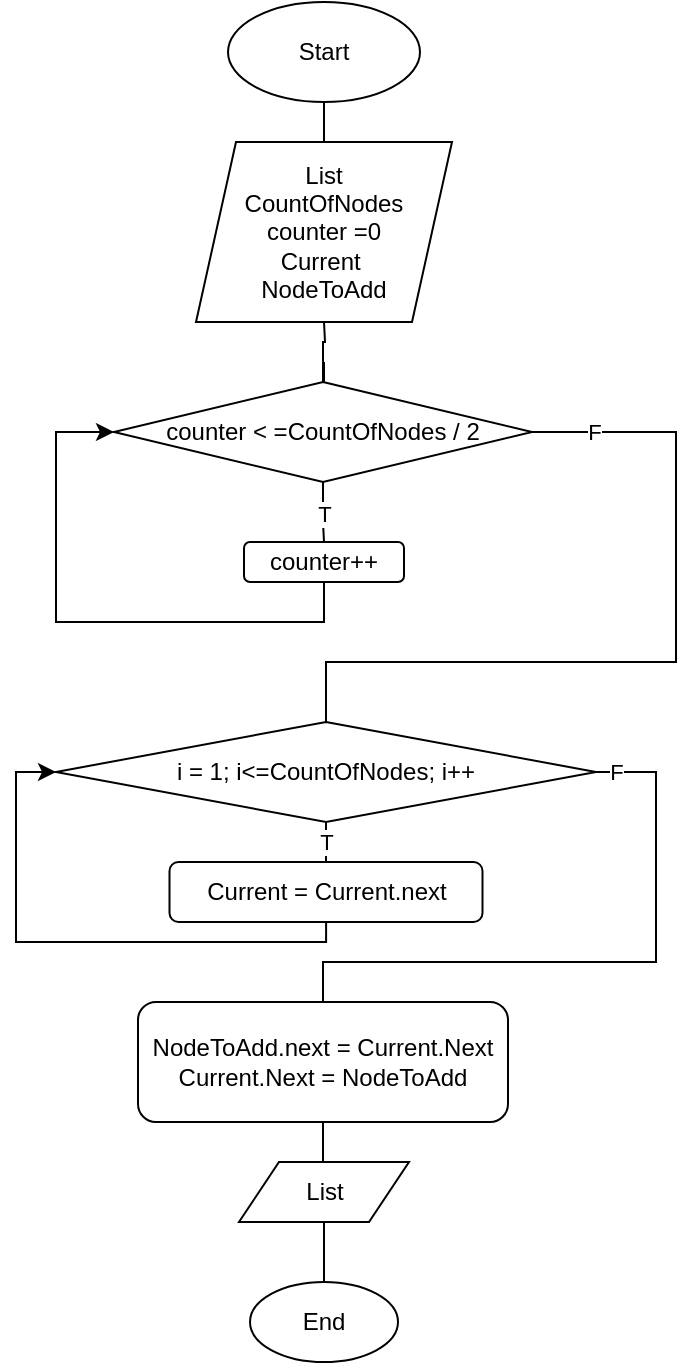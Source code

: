<mxfile version="15.4.0" type="device"><diagram id="ySOUy2Zsu0_gLLhdbiiZ" name="Страница 1"><mxGraphModel dx="852" dy="494" grid="1" gridSize="10" guides="1" tooltips="1" connect="1" arrows="1" fold="1" page="1" pageScale="1" pageWidth="827" pageHeight="1169" math="0" shadow="0"><root><mxCell id="0"/><mxCell id="1" parent="0"/><mxCell id="m_jBpkK8GU1CSDR_nMv_-1" value="Start" style="ellipse;whiteSpace=wrap;html=1;" vertex="1" parent="1"><mxGeometry x="366" y="10" width="96" height="50" as="geometry"/></mxCell><mxCell id="m_jBpkK8GU1CSDR_nMv_-4" value="" style="edgeStyle=orthogonalEdgeStyle;rounded=0;orthogonalLoop=1;jettySize=auto;html=1;endArrow=none;endFill=0;" edge="1" parent="1" source="m_jBpkK8GU1CSDR_nMv_-3" target="m_jBpkK8GU1CSDR_nMv_-1"><mxGeometry relative="1" as="geometry"/></mxCell><mxCell id="m_jBpkK8GU1CSDR_nMv_-12" style="edgeStyle=orthogonalEdgeStyle;rounded=0;orthogonalLoop=1;jettySize=auto;html=1;endArrow=none;endFill=0;" edge="1" parent="1"><mxGeometry relative="1" as="geometry"><mxPoint x="414" y="200" as="targetPoint"/><mxPoint x="414" y="190" as="sourcePoint"/></mxGeometry></mxCell><mxCell id="m_jBpkK8GU1CSDR_nMv_-3" value="&lt;div&gt;List&lt;/div&gt;&lt;div&gt;CountOfNodes&lt;br&gt;&lt;/div&gt;&lt;div&gt;counter =0&lt;/div&gt;&lt;div&gt;Current&amp;nbsp;&lt;br&gt;&lt;/div&gt;&lt;div&gt;NodeToAdd&lt;/div&gt;" style="shape=parallelogram;perimeter=parallelogramPerimeter;whiteSpace=wrap;html=1;fixedSize=1;" vertex="1" parent="1"><mxGeometry x="350" y="80" width="128" height="90" as="geometry"/></mxCell><mxCell id="m_jBpkK8GU1CSDR_nMv_-6" value="" style="edgeStyle=orthogonalEdgeStyle;rounded=0;orthogonalLoop=1;jettySize=auto;html=1;endArrow=none;endFill=0;" edge="1" parent="1" source="m_jBpkK8GU1CSDR_nMv_-5"><mxGeometry relative="1" as="geometry"><mxPoint x="414" y="170" as="targetPoint"/></mxGeometry></mxCell><mxCell id="m_jBpkK8GU1CSDR_nMv_-8" value="T" style="edgeStyle=orthogonalEdgeStyle;rounded=0;orthogonalLoop=1;jettySize=auto;html=1;endArrow=none;endFill=0;" edge="1" parent="1" source="m_jBpkK8GU1CSDR_nMv_-5" target="m_jBpkK8GU1CSDR_nMv_-7"><mxGeometry relative="1" as="geometry"/></mxCell><mxCell id="m_jBpkK8GU1CSDR_nMv_-11" value="F" style="edgeStyle=orthogonalEdgeStyle;rounded=0;orthogonalLoop=1;jettySize=auto;html=1;entryX=0.5;entryY=0;entryDx=0;entryDy=0;endArrow=none;endFill=0;" edge="1" parent="1" source="m_jBpkK8GU1CSDR_nMv_-5" target="m_jBpkK8GU1CSDR_nMv_-10"><mxGeometry x="-0.845" relative="1" as="geometry"><Array as="points"><mxPoint x="590" y="225"/><mxPoint x="590" y="340"/><mxPoint x="415" y="340"/></Array><mxPoint as="offset"/></mxGeometry></mxCell><mxCell id="m_jBpkK8GU1CSDR_nMv_-5" value="counter &amp;lt; =CountOfNodes / 2" style="rhombus;whiteSpace=wrap;html=1;" vertex="1" parent="1"><mxGeometry x="309" y="200" width="209" height="50" as="geometry"/></mxCell><mxCell id="m_jBpkK8GU1CSDR_nMv_-9" style="edgeStyle=orthogonalEdgeStyle;rounded=0;orthogonalLoop=1;jettySize=auto;html=1;entryX=0;entryY=0.5;entryDx=0;entryDy=0;endArrow=classic;endFill=1;" edge="1" parent="1" source="m_jBpkK8GU1CSDR_nMv_-7" target="m_jBpkK8GU1CSDR_nMv_-5"><mxGeometry relative="1" as="geometry"><Array as="points"><mxPoint x="414" y="320"/><mxPoint x="280" y="320"/><mxPoint x="280" y="225"/></Array></mxGeometry></mxCell><mxCell id="m_jBpkK8GU1CSDR_nMv_-7" value="counter++" style="rounded=1;whiteSpace=wrap;html=1;" vertex="1" parent="1"><mxGeometry x="374" y="280" width="80" height="20" as="geometry"/></mxCell><mxCell id="m_jBpkK8GU1CSDR_nMv_-15" value="T" style="edgeStyle=orthogonalEdgeStyle;rounded=0;orthogonalLoop=1;jettySize=auto;html=1;endArrow=none;endFill=0;" edge="1" parent="1" source="m_jBpkK8GU1CSDR_nMv_-10" target="m_jBpkK8GU1CSDR_nMv_-14"><mxGeometry relative="1" as="geometry"/></mxCell><mxCell id="m_jBpkK8GU1CSDR_nMv_-18" value="F" style="edgeStyle=orthogonalEdgeStyle;rounded=0;orthogonalLoop=1;jettySize=auto;html=1;entryX=0.5;entryY=0;entryDx=0;entryDy=0;endArrow=none;endFill=0;" edge="1" parent="1" source="m_jBpkK8GU1CSDR_nMv_-10" target="m_jBpkK8GU1CSDR_nMv_-17"><mxGeometry x="-0.936" relative="1" as="geometry"><Array as="points"><mxPoint x="580" y="395"/><mxPoint x="580" y="490"/><mxPoint x="414" y="490"/></Array><mxPoint as="offset"/></mxGeometry></mxCell><mxCell id="m_jBpkK8GU1CSDR_nMv_-10" value="i = 1; i&amp;lt;=CountOfNodes; i++" style="rhombus;whiteSpace=wrap;html=1;" vertex="1" parent="1"><mxGeometry x="280" y="370" width="270" height="50" as="geometry"/></mxCell><mxCell id="m_jBpkK8GU1CSDR_nMv_-16" style="edgeStyle=orthogonalEdgeStyle;rounded=0;orthogonalLoop=1;jettySize=auto;html=1;entryX=0;entryY=0.5;entryDx=0;entryDy=0;endArrow=classic;endFill=1;" edge="1" parent="1" source="m_jBpkK8GU1CSDR_nMv_-14" target="m_jBpkK8GU1CSDR_nMv_-10"><mxGeometry relative="1" as="geometry"><Array as="points"><mxPoint x="415" y="480"/><mxPoint x="260" y="480"/><mxPoint x="260" y="395"/></Array></mxGeometry></mxCell><mxCell id="m_jBpkK8GU1CSDR_nMv_-14" value="Current = Current.next" style="rounded=1;whiteSpace=wrap;html=1;" vertex="1" parent="1"><mxGeometry x="336.75" y="440" width="156.5" height="30" as="geometry"/></mxCell><mxCell id="m_jBpkK8GU1CSDR_nMv_-20" value="" style="edgeStyle=orthogonalEdgeStyle;rounded=0;orthogonalLoop=1;jettySize=auto;html=1;endArrow=none;endFill=0;" edge="1" parent="1" source="m_jBpkK8GU1CSDR_nMv_-17" target="m_jBpkK8GU1CSDR_nMv_-19"><mxGeometry relative="1" as="geometry"/></mxCell><mxCell id="m_jBpkK8GU1CSDR_nMv_-17" value="NodeToAdd.next = Current.Next&lt;br&gt;Current.Next = NodeToAdd" style="rounded=1;whiteSpace=wrap;html=1;" vertex="1" parent="1"><mxGeometry x="321" y="510" width="185" height="60" as="geometry"/></mxCell><mxCell id="m_jBpkK8GU1CSDR_nMv_-19" value="&lt;div&gt;List&lt;/div&gt;" style="shape=parallelogram;perimeter=parallelogramPerimeter;whiteSpace=wrap;html=1;fixedSize=1;" vertex="1" parent="1"><mxGeometry x="371.5" y="590" width="85" height="30" as="geometry"/></mxCell><mxCell id="m_jBpkK8GU1CSDR_nMv_-22" value="" style="edgeStyle=orthogonalEdgeStyle;rounded=0;orthogonalLoop=1;jettySize=auto;html=1;endArrow=none;endFill=0;" edge="1" parent="1" source="m_jBpkK8GU1CSDR_nMv_-21" target="m_jBpkK8GU1CSDR_nMv_-19"><mxGeometry relative="1" as="geometry"/></mxCell><mxCell id="m_jBpkK8GU1CSDR_nMv_-21" value="End" style="ellipse;whiteSpace=wrap;html=1;" vertex="1" parent="1"><mxGeometry x="377" y="650" width="74" height="40" as="geometry"/></mxCell></root></mxGraphModel></diagram></mxfile>